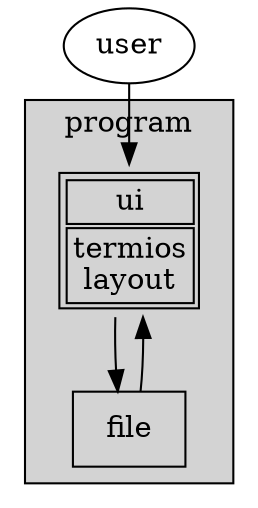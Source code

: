 digraph {
	user
	subgraph cluster_0 {
		style=filled;
		label=program;
		ui[label = 
		<<table>
		<tr><td>ui</td></tr>
		<tr><td>termios<br/>layout</td></tr>
		</table>>, shape=none]
		file[shape=box]
		ui -> file -> ui
	}
	user -> ui
}

